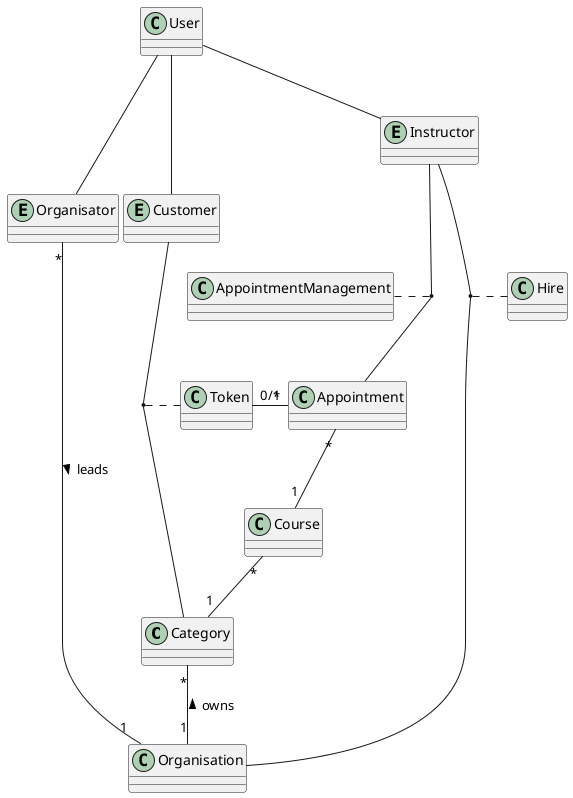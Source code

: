 @startuml

class Category {
}

class Token {
}

class Course {
}

class Appointment {
}

class User {
}

entity Customer {
}

entity Organisator {
}

entity Instructor {
}

Appointment "*"--"1" Course
Course "*"--"1" Category
(Customer, Category) .. Token
Token "0/1"-right-"*" Appointment
Category "*"--"1" Organisation: < owns
Organisator "*"-right-"1" Organisation: > leads
(Instructor, Organisation) .. Hire
AppointmentManagement .. (Instructor, Appointment)
User -- Instructor
User -- Customer
User -- Organisator

@enduml